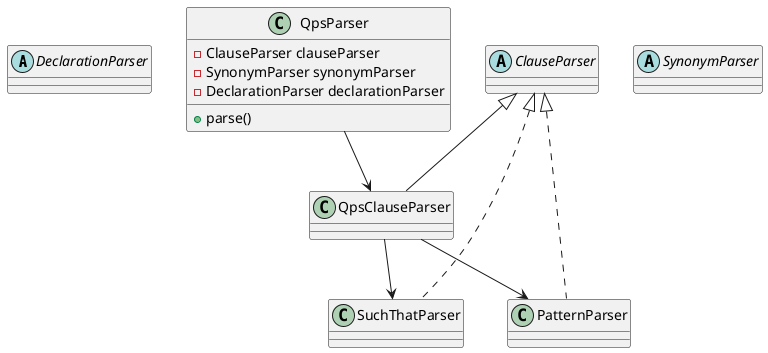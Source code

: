 @startuml qps_parser


abstract class DeclarationParser
abstract class ClauseParser
abstract class SynonymParser

class QpsParser {
    - ClauseParser clauseParser
    - SynonymParser synonymParser
    - DeclarationParser declarationParser
    +parse()
}


QpsParser --> QpsClauseParser

QpsClauseParser --> SuchThatParser
QpsClauseParser --> PatternParser

ClauseParser <|-- QpsClauseParser
ClauseParser <|.. SuchThatParser
ClauseParser <|.. PatternParser

@enduml
